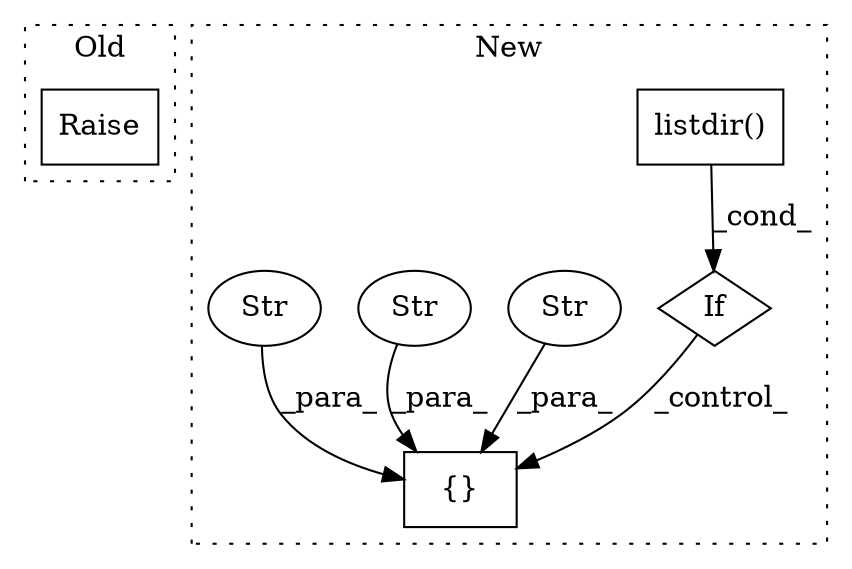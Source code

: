 digraph G {
subgraph cluster0 {
1 [label="Raise" a="91" s="609" l="6" shape="box"];
label = "Old";
style="dotted";
}
subgraph cluster1 {
2 [label="listdir()" a="75" s="765,784" l="11,1" shape="box"];
3 [label="If" a="96" s="740" l="3" shape="diamond"];
4 [label="{}" a="59" s="838,1048" l="22,0" shape="box"];
5 [label="Str" a="66" s="922" l="5" shape="ellipse"];
6 [label="Str" a="66" s="980" l="4" shape="ellipse"];
7 [label="Str" a="66" s="896" l="4" shape="ellipse"];
label = "New";
style="dotted";
}
2 -> 3 [label="_cond_"];
3 -> 4 [label="_control_"];
5 -> 4 [label="_para_"];
6 -> 4 [label="_para_"];
7 -> 4 [label="_para_"];
}